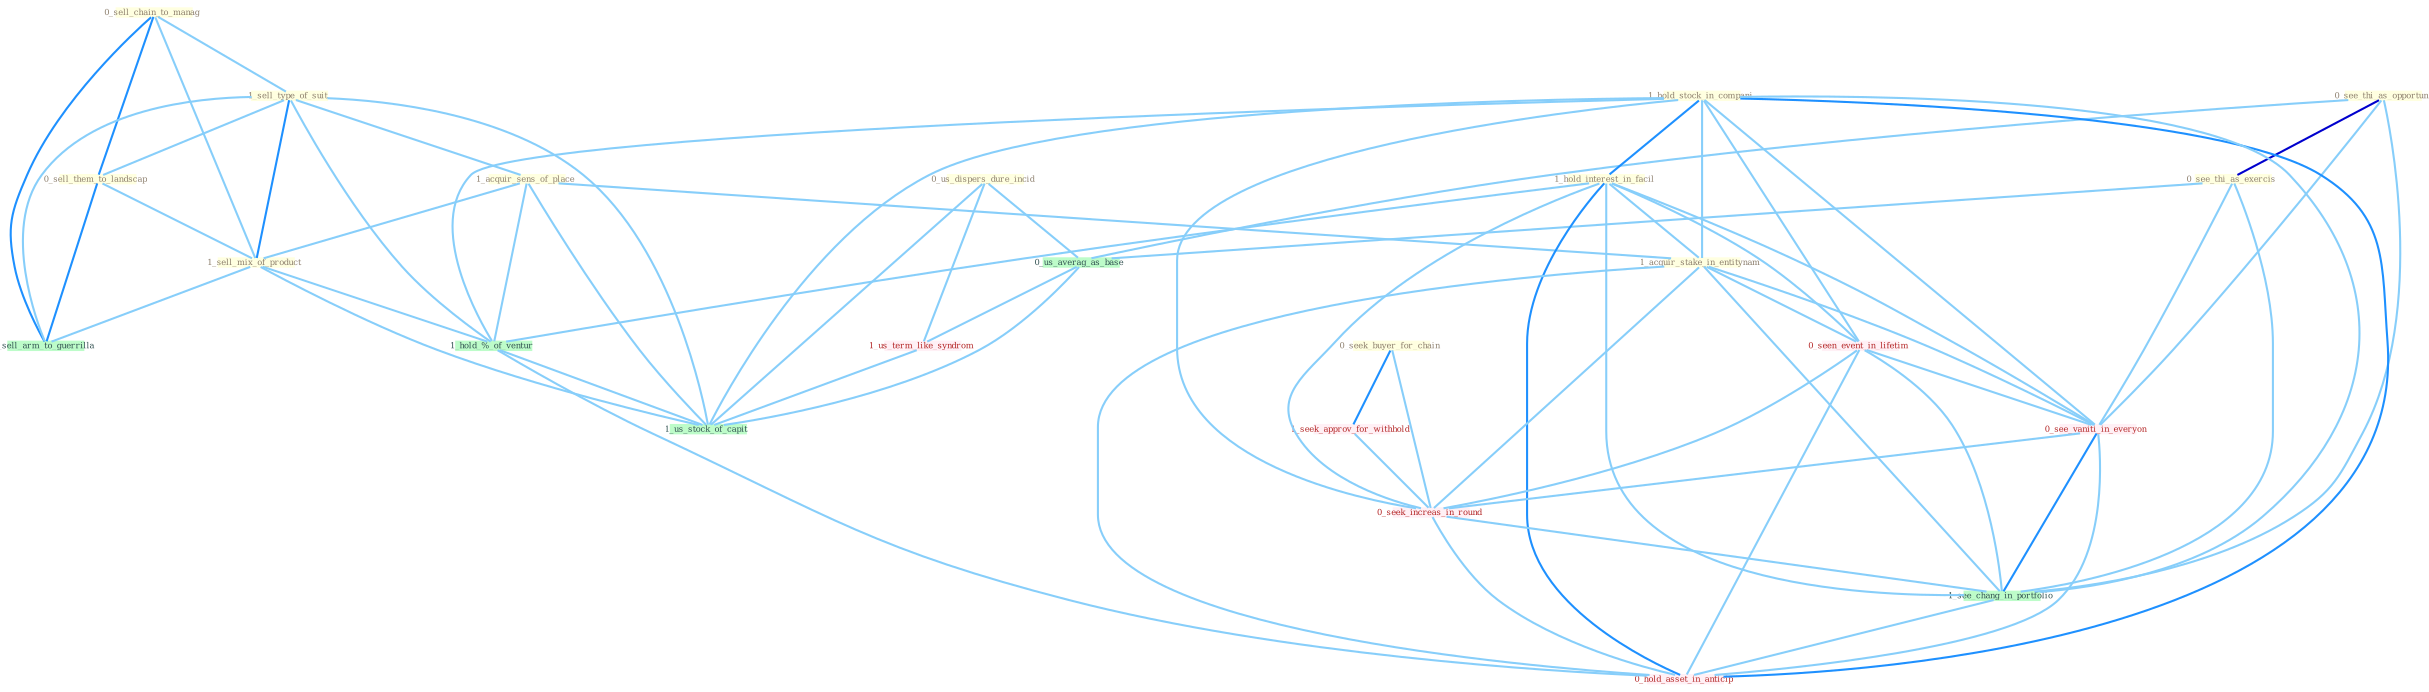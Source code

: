Graph G{ 
    node
    [shape=polygon,style=filled,width=.5,height=.06,color="#BDFCC9",fixedsize=true,fontsize=4,
    fontcolor="#2f4f4f"];
    {node
    [color="#ffffe0", fontcolor="#8b7d6b"] "0_sell_chain_to_manag " "1_sell_type_of_suit " "0_see_thi_as_opportun " "0_seek_buyer_for_chain " "0_see_thi_as_exercis " "0_us_dispers_dure_incid " "1_hold_stock_in_compani " "1_acquir_sens_of_place " "0_sell_them_to_landscap " "1_hold_interest_in_facil " "1_sell_mix_of_product " "1_acquir_stake_in_entitynam "}
{node [color="#fff0f5", fontcolor="#b22222"] "0_seen_event_in_lifetim " "1_us_term_like_syndrom " "1_seek_approv_for_withhold " "0_see_vaniti_in_everyon " "0_seek_increas_in_round " "0_hold_asset_in_anticip "}
edge [color="#B0E2FF"];

	"0_sell_chain_to_manag " -- "1_sell_type_of_suit " [w="1", color="#87cefa" ];
	"0_sell_chain_to_manag " -- "0_sell_them_to_landscap " [w="2", color="#1e90ff" , len=0.8];
	"0_sell_chain_to_manag " -- "1_sell_mix_of_product " [w="1", color="#87cefa" ];
	"0_sell_chain_to_manag " -- "0_sell_arm_to_guerrilla " [w="2", color="#1e90ff" , len=0.8];
	"1_sell_type_of_suit " -- "1_acquir_sens_of_place " [w="1", color="#87cefa" ];
	"1_sell_type_of_suit " -- "0_sell_them_to_landscap " [w="1", color="#87cefa" ];
	"1_sell_type_of_suit " -- "1_sell_mix_of_product " [w="2", color="#1e90ff" , len=0.8];
	"1_sell_type_of_suit " -- "1_hold_%_of_ventur " [w="1", color="#87cefa" ];
	"1_sell_type_of_suit " -- "0_sell_arm_to_guerrilla " [w="1", color="#87cefa" ];
	"1_sell_type_of_suit " -- "1_us_stock_of_capit " [w="1", color="#87cefa" ];
	"0_see_thi_as_opportun " -- "0_see_thi_as_exercis " [w="3", color="#0000cd" , len=0.6];
	"0_see_thi_as_opportun " -- "0_us_averag_as_base " [w="1", color="#87cefa" ];
	"0_see_thi_as_opportun " -- "0_see_vaniti_in_everyon " [w="1", color="#87cefa" ];
	"0_see_thi_as_opportun " -- "1_see_chang_in_portfolio " [w="1", color="#87cefa" ];
	"0_seek_buyer_for_chain " -- "1_seek_approv_for_withhold " [w="2", color="#1e90ff" , len=0.8];
	"0_seek_buyer_for_chain " -- "0_seek_increas_in_round " [w="1", color="#87cefa" ];
	"0_see_thi_as_exercis " -- "0_us_averag_as_base " [w="1", color="#87cefa" ];
	"0_see_thi_as_exercis " -- "0_see_vaniti_in_everyon " [w="1", color="#87cefa" ];
	"0_see_thi_as_exercis " -- "1_see_chang_in_portfolio " [w="1", color="#87cefa" ];
	"0_us_dispers_dure_incid " -- "0_us_averag_as_base " [w="1", color="#87cefa" ];
	"0_us_dispers_dure_incid " -- "1_us_term_like_syndrom " [w="1", color="#87cefa" ];
	"0_us_dispers_dure_incid " -- "1_us_stock_of_capit " [w="1", color="#87cefa" ];
	"1_hold_stock_in_compani " -- "1_hold_interest_in_facil " [w="2", color="#1e90ff" , len=0.8];
	"1_hold_stock_in_compani " -- "1_acquir_stake_in_entitynam " [w="1", color="#87cefa" ];
	"1_hold_stock_in_compani " -- "0_seen_event_in_lifetim " [w="1", color="#87cefa" ];
	"1_hold_stock_in_compani " -- "1_hold_%_of_ventur " [w="1", color="#87cefa" ];
	"1_hold_stock_in_compani " -- "0_see_vaniti_in_everyon " [w="1", color="#87cefa" ];
	"1_hold_stock_in_compani " -- "0_seek_increas_in_round " [w="1", color="#87cefa" ];
	"1_hold_stock_in_compani " -- "1_us_stock_of_capit " [w="1", color="#87cefa" ];
	"1_hold_stock_in_compani " -- "1_see_chang_in_portfolio " [w="1", color="#87cefa" ];
	"1_hold_stock_in_compani " -- "0_hold_asset_in_anticip " [w="2", color="#1e90ff" , len=0.8];
	"1_acquir_sens_of_place " -- "1_sell_mix_of_product " [w="1", color="#87cefa" ];
	"1_acquir_sens_of_place " -- "1_acquir_stake_in_entitynam " [w="1", color="#87cefa" ];
	"1_acquir_sens_of_place " -- "1_hold_%_of_ventur " [w="1", color="#87cefa" ];
	"1_acquir_sens_of_place " -- "1_us_stock_of_capit " [w="1", color="#87cefa" ];
	"0_sell_them_to_landscap " -- "1_sell_mix_of_product " [w="1", color="#87cefa" ];
	"0_sell_them_to_landscap " -- "0_sell_arm_to_guerrilla " [w="2", color="#1e90ff" , len=0.8];
	"1_hold_interest_in_facil " -- "1_acquir_stake_in_entitynam " [w="1", color="#87cefa" ];
	"1_hold_interest_in_facil " -- "0_seen_event_in_lifetim " [w="1", color="#87cefa" ];
	"1_hold_interest_in_facil " -- "1_hold_%_of_ventur " [w="1", color="#87cefa" ];
	"1_hold_interest_in_facil " -- "0_see_vaniti_in_everyon " [w="1", color="#87cefa" ];
	"1_hold_interest_in_facil " -- "0_seek_increas_in_round " [w="1", color="#87cefa" ];
	"1_hold_interest_in_facil " -- "1_see_chang_in_portfolio " [w="1", color="#87cefa" ];
	"1_hold_interest_in_facil " -- "0_hold_asset_in_anticip " [w="2", color="#1e90ff" , len=0.8];
	"1_sell_mix_of_product " -- "1_hold_%_of_ventur " [w="1", color="#87cefa" ];
	"1_sell_mix_of_product " -- "0_sell_arm_to_guerrilla " [w="1", color="#87cefa" ];
	"1_sell_mix_of_product " -- "1_us_stock_of_capit " [w="1", color="#87cefa" ];
	"1_acquir_stake_in_entitynam " -- "0_seen_event_in_lifetim " [w="1", color="#87cefa" ];
	"1_acquir_stake_in_entitynam " -- "0_see_vaniti_in_everyon " [w="1", color="#87cefa" ];
	"1_acquir_stake_in_entitynam " -- "0_seek_increas_in_round " [w="1", color="#87cefa" ];
	"1_acquir_stake_in_entitynam " -- "1_see_chang_in_portfolio " [w="1", color="#87cefa" ];
	"1_acquir_stake_in_entitynam " -- "0_hold_asset_in_anticip " [w="1", color="#87cefa" ];
	"0_seen_event_in_lifetim " -- "0_see_vaniti_in_everyon " [w="1", color="#87cefa" ];
	"0_seen_event_in_lifetim " -- "0_seek_increas_in_round " [w="1", color="#87cefa" ];
	"0_seen_event_in_lifetim " -- "1_see_chang_in_portfolio " [w="1", color="#87cefa" ];
	"0_seen_event_in_lifetim " -- "0_hold_asset_in_anticip " [w="1", color="#87cefa" ];
	"0_us_averag_as_base " -- "1_us_term_like_syndrom " [w="1", color="#87cefa" ];
	"0_us_averag_as_base " -- "1_us_stock_of_capit " [w="1", color="#87cefa" ];
	"1_us_term_like_syndrom " -- "1_us_stock_of_capit " [w="1", color="#87cefa" ];
	"1_seek_approv_for_withhold " -- "0_seek_increas_in_round " [w="1", color="#87cefa" ];
	"1_hold_%_of_ventur " -- "1_us_stock_of_capit " [w="1", color="#87cefa" ];
	"1_hold_%_of_ventur " -- "0_hold_asset_in_anticip " [w="1", color="#87cefa" ];
	"0_see_vaniti_in_everyon " -- "0_seek_increas_in_round " [w="1", color="#87cefa" ];
	"0_see_vaniti_in_everyon " -- "1_see_chang_in_portfolio " [w="2", color="#1e90ff" , len=0.8];
	"0_see_vaniti_in_everyon " -- "0_hold_asset_in_anticip " [w="1", color="#87cefa" ];
	"0_seek_increas_in_round " -- "1_see_chang_in_portfolio " [w="1", color="#87cefa" ];
	"0_seek_increas_in_round " -- "0_hold_asset_in_anticip " [w="1", color="#87cefa" ];
	"1_see_chang_in_portfolio " -- "0_hold_asset_in_anticip " [w="1", color="#87cefa" ];
}